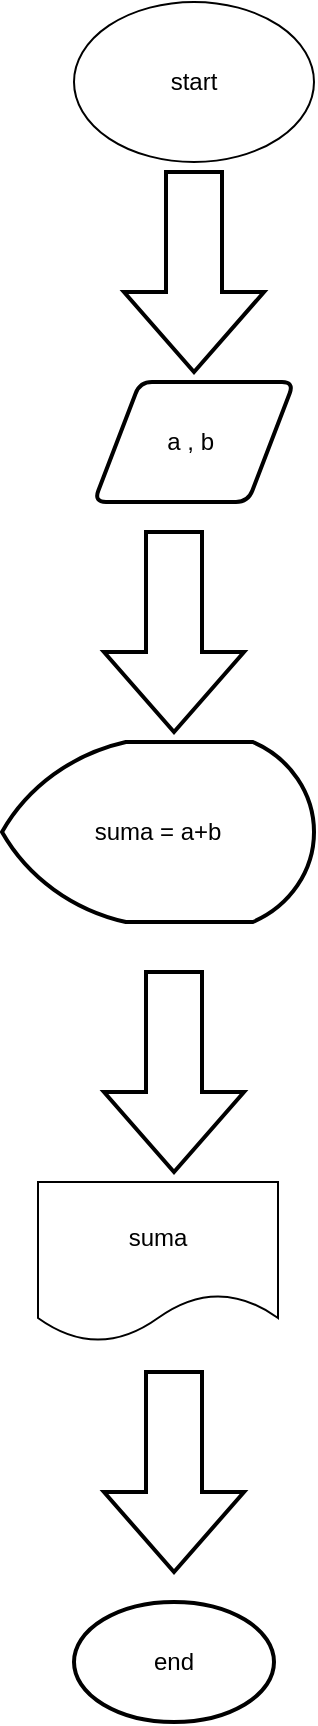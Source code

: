 <mxfile version="21.0.6" type="github">
  <diagram name="Página-1" id="DvymiIzs58IeSSqih6xI">
    <mxGraphModel dx="1434" dy="3094" grid="1" gridSize="10" guides="1" tooltips="1" connect="1" arrows="1" fold="1" page="1" pageScale="1" pageWidth="827" pageHeight="1169" math="0" shadow="0">
      <root>
        <mxCell id="0" />
        <mxCell id="1" parent="0" />
        <mxCell id="JkhiwdGmOalR56ONUdoc-1" value="start&lt;br&gt;" style="ellipse;whiteSpace=wrap;html=1;" vertex="1" parent="1">
          <mxGeometry x="380" y="-1920" width="120" height="80" as="geometry" />
        </mxCell>
        <mxCell id="JkhiwdGmOalR56ONUdoc-3" value="" style="verticalLabelPosition=bottom;verticalAlign=top;html=1;strokeWidth=2;shape=mxgraph.arrows2.arrow;dy=0.6;dx=40;notch=0;rotation=90;" vertex="1" parent="1">
          <mxGeometry x="390" y="-1820" width="100" height="70" as="geometry" />
        </mxCell>
        <mxCell id="JkhiwdGmOalR56ONUdoc-4" value="a , b&amp;nbsp;" style="shape=parallelogram;html=1;strokeWidth=2;perimeter=parallelogramPerimeter;whiteSpace=wrap;rounded=1;arcSize=12;size=0.23;" vertex="1" parent="1">
          <mxGeometry x="390" y="-1730" width="100" height="60" as="geometry" />
        </mxCell>
        <mxCell id="JkhiwdGmOalR56ONUdoc-6" value="" style="verticalLabelPosition=bottom;verticalAlign=top;html=1;strokeWidth=2;shape=mxgraph.arrows2.arrow;dy=0.6;dx=40;notch=0;rotation=90;" vertex="1" parent="1">
          <mxGeometry x="380" y="-1640" width="100" height="70" as="geometry" />
        </mxCell>
        <mxCell id="JkhiwdGmOalR56ONUdoc-12" value="suma = a+b" style="strokeWidth=2;html=1;shape=mxgraph.flowchart.display;whiteSpace=wrap;" vertex="1" parent="1">
          <mxGeometry x="344" y="-1550" width="156" height="90" as="geometry" />
        </mxCell>
        <mxCell id="JkhiwdGmOalR56ONUdoc-13" value="" style="verticalLabelPosition=bottom;verticalAlign=top;html=1;strokeWidth=2;shape=mxgraph.arrows2.arrow;dy=0.6;dx=40;notch=0;rotation=90;" vertex="1" parent="1">
          <mxGeometry x="380" y="-1420" width="100" height="70" as="geometry" />
        </mxCell>
        <mxCell id="JkhiwdGmOalR56ONUdoc-14" value="suma" style="shape=document;whiteSpace=wrap;html=1;boundedLbl=1;" vertex="1" parent="1">
          <mxGeometry x="362" y="-1330" width="120" height="80" as="geometry" />
        </mxCell>
        <mxCell id="JkhiwdGmOalR56ONUdoc-15" value="" style="verticalLabelPosition=bottom;verticalAlign=top;html=1;strokeWidth=2;shape=mxgraph.arrows2.arrow;dy=0.6;dx=40;notch=0;rotation=90;" vertex="1" parent="1">
          <mxGeometry x="380" y="-1220" width="100" height="70" as="geometry" />
        </mxCell>
        <mxCell id="JkhiwdGmOalR56ONUdoc-16" value="end" style="strokeWidth=2;html=1;shape=mxgraph.flowchart.start_1;whiteSpace=wrap;" vertex="1" parent="1">
          <mxGeometry x="380" y="-1120" width="100" height="60" as="geometry" />
        </mxCell>
      </root>
    </mxGraphModel>
  </diagram>
</mxfile>
